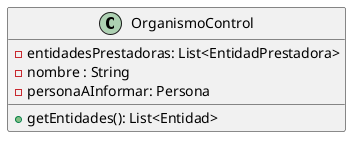 @startuml
'https://plantuml.com/class-diagram

class OrganismoControl{
    - entidadesPrestadoras: List<EntidadPrestadora>
    - nombre : String
    - personaAInformar: Persona

    + getEntidades(): List<Entidad>
}

@enduml